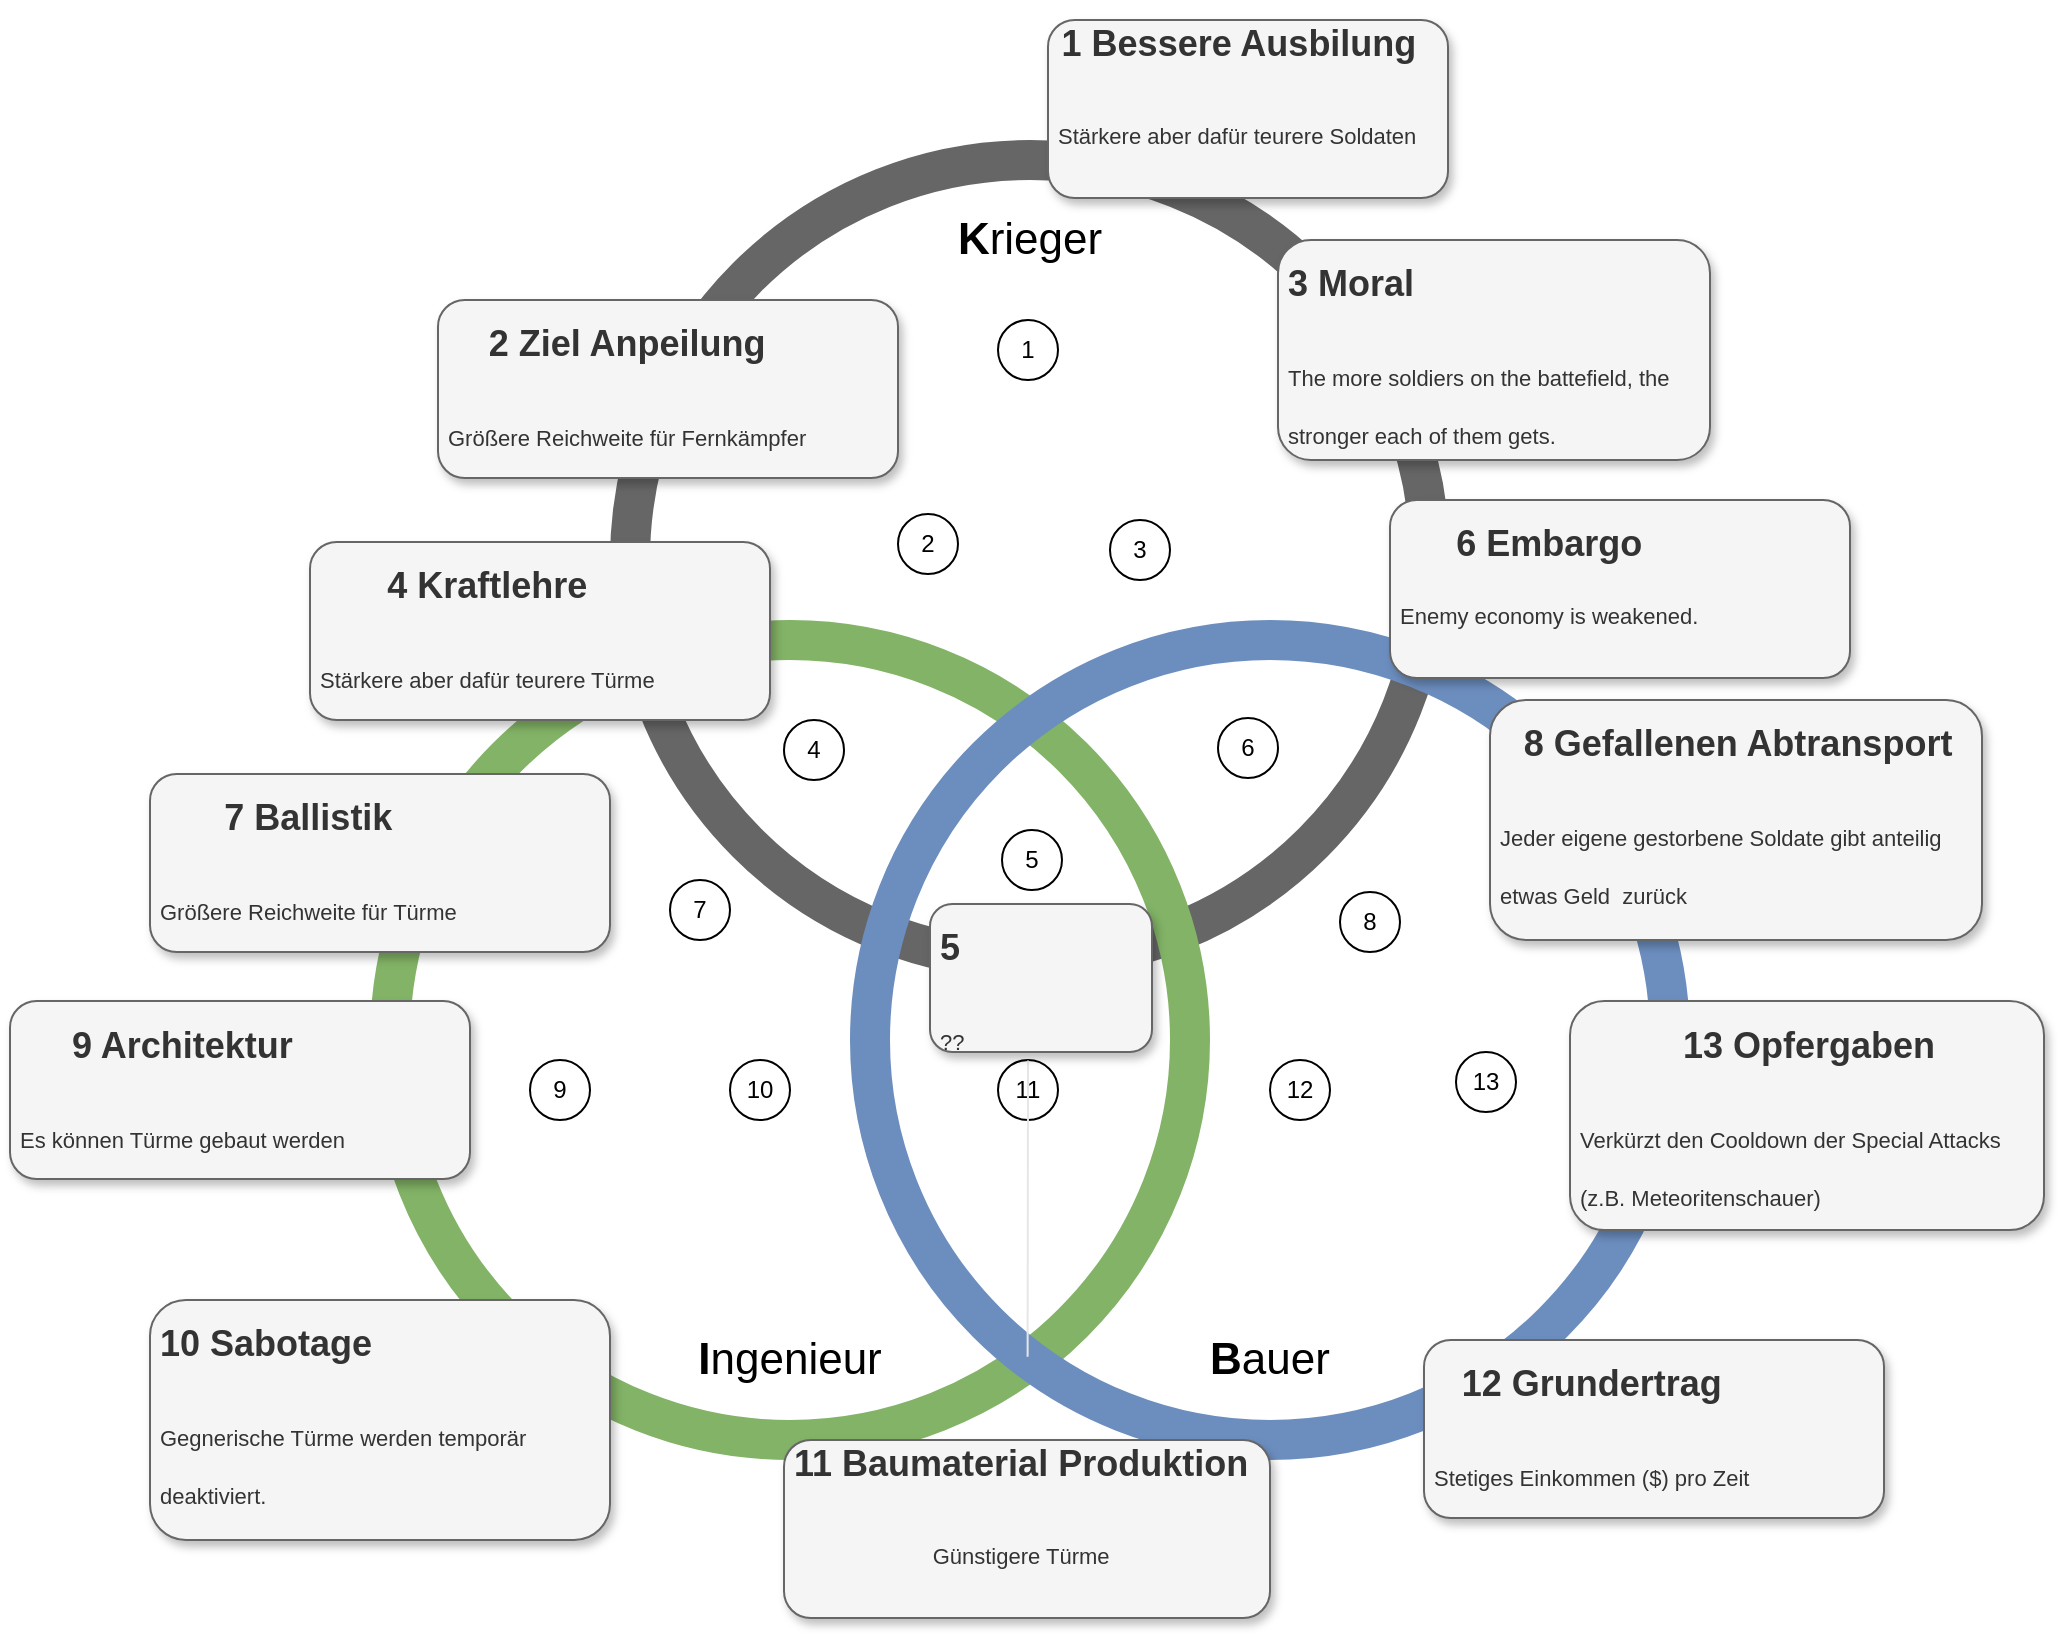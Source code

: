 <mxfile version="14.4.2" type="device"><diagram id="kkpnZdPEQ47nMjyWJejf" name="Page-1"><mxGraphModel dx="2249" dy="1941" grid="1" gridSize="10" guides="1" tooltips="1" connect="1" arrows="1" fold="1" page="1" pageScale="1" pageWidth="827" pageHeight="1169" math="0" shadow="0"><root><mxCell id="0"/><mxCell id="1" parent="0"/><mxCell id="7t-cK4l555jzZCbj4ujc-2" value="" style="ellipse;whiteSpace=wrap;html=1;aspect=fixed;strokeColor=#666666;fontColor=#333333;gradientColor=#ffffff;fillColor=none;strokeWidth=20;" parent="1" vertex="1"><mxGeometry x="200" y="40" width="400" height="400" as="geometry"/></mxCell><mxCell id="7t-cK4l555jzZCbj4ujc-3" value="" style="ellipse;whiteSpace=wrap;html=1;aspect=fixed;strokeColor=#82b366;gradientColor=#ffffff;fillColor=none;strokeWidth=20;" parent="1" vertex="1"><mxGeometry x="80" y="280" width="400" height="400" as="geometry"/></mxCell><mxCell id="7t-cK4l555jzZCbj4ujc-4" value="" style="ellipse;whiteSpace=wrap;html=1;aspect=fixed;strokeColor=#6c8ebf;gradientColor=#ffffff;fillColor=none;strokeWidth=20;" parent="1" vertex="1"><mxGeometry x="320" y="280" width="400" height="400" as="geometry"/></mxCell><mxCell id="7t-cK4l555jzZCbj4ujc-5" value="&lt;font style=&quot;font-size: 22px&quot;&gt;&lt;b&gt;K&lt;/b&gt;rieger&lt;/font&gt;" style="text;html=1;strokeColor=none;fillColor=none;align=center;verticalAlign=middle;whiteSpace=wrap;rounded=0;" parent="1" vertex="1"><mxGeometry x="380" y="70" width="40" height="20" as="geometry"/></mxCell><mxCell id="7t-cK4l555jzZCbj4ujc-6" value="&lt;font style=&quot;font-size: 22px&quot;&gt;&lt;b&gt;I&lt;/b&gt;ngenieur&lt;/font&gt;" style="text;html=1;strokeColor=none;fillColor=none;align=center;verticalAlign=middle;whiteSpace=wrap;rounded=0;" parent="1" vertex="1"><mxGeometry x="260" y="630" width="40" height="20" as="geometry"/></mxCell><mxCell id="7t-cK4l555jzZCbj4ujc-7" value="&lt;font style=&quot;font-size: 22px&quot;&gt;&lt;b&gt;B&lt;/b&gt;auer&lt;/font&gt;" style="text;html=1;strokeColor=none;fillColor=none;align=center;verticalAlign=middle;whiteSpace=wrap;rounded=0;" parent="1" vertex="1"><mxGeometry x="500" y="630" width="40" height="20" as="geometry"/></mxCell><mxCell id="7t-cK4l555jzZCbj4ujc-8" value="1" style="ellipse;whiteSpace=wrap;html=1;aspect=fixed;fillColor=none;gradientColor=#ffffff;" parent="1" vertex="1"><mxGeometry x="384" y="120" width="30" height="30" as="geometry"/></mxCell><mxCell id="7t-cK4l555jzZCbj4ujc-27" value="7" style="ellipse;whiteSpace=wrap;html=1;aspect=fixed;gradientColor=#ffffff;" parent="1" vertex="1"><mxGeometry x="220" y="400" width="30" height="30" as="geometry"/></mxCell><mxCell id="7t-cK4l555jzZCbj4ujc-13" value="9" style="ellipse;whiteSpace=wrap;html=1;aspect=fixed;gradientColor=#ffffff;" parent="1" vertex="1"><mxGeometry x="150" y="490" width="30" height="30" as="geometry"/></mxCell><mxCell id="7t-cK4l555jzZCbj4ujc-36" value="10" style="ellipse;whiteSpace=wrap;html=1;aspect=fixed;gradientColor=#ffffff;" parent="1" vertex="1"><mxGeometry x="250" y="490" width="30" height="30" as="geometry"/></mxCell><mxCell id="7t-cK4l555jzZCbj4ujc-37" value="11" style="ellipse;whiteSpace=wrap;html=1;aspect=fixed;gradientColor=#ffffff;" parent="1" vertex="1"><mxGeometry x="384" y="490" width="30" height="30" as="geometry"/></mxCell><mxCell id="7t-cK4l555jzZCbj4ujc-38" value="" style="endArrow=none;html=1;entryX=0.5;entryY=0.007;entryDx=0;entryDy=0;entryPerimeter=0;exitX=0.197;exitY=0.896;exitDx=0;exitDy=0;exitPerimeter=0;strokeColor=#E6E6E6;" parent="1" source="7t-cK4l555jzZCbj4ujc-4" target="7t-cK4l555jzZCbj4ujc-37" edge="1"><mxGeometry width="50" height="50" relative="1" as="geometry"><mxPoint x="398.8" y="638.4" as="sourcePoint"/><mxPoint x="400" y="42.8" as="targetPoint"/></mxGeometry></mxCell><mxCell id="7t-cK4l555jzZCbj4ujc-39" value="12" style="ellipse;whiteSpace=wrap;html=1;aspect=fixed;gradientColor=#ffffff;" parent="1" vertex="1"><mxGeometry x="520" y="490" width="30" height="30" as="geometry"/></mxCell><mxCell id="7t-cK4l555jzZCbj4ujc-40" value="13" style="ellipse;whiteSpace=wrap;html=1;aspect=fixed;gradientColor=#ffffff;" parent="1" vertex="1"><mxGeometry x="613" y="486" width="30" height="30" as="geometry"/></mxCell><mxCell id="7t-cK4l555jzZCbj4ujc-42" value="8" style="ellipse;whiteSpace=wrap;html=1;aspect=fixed;gradientColor=#ffffff;" parent="1" vertex="1"><mxGeometry x="555" y="406" width="30" height="30" as="geometry"/></mxCell><mxCell id="7t-cK4l555jzZCbj4ujc-43" value="6" style="ellipse;whiteSpace=wrap;html=1;aspect=fixed;gradientColor=#ffffff;" parent="1" vertex="1"><mxGeometry x="494" y="319" width="30" height="30" as="geometry"/></mxCell><mxCell id="7t-cK4l555jzZCbj4ujc-44" value="3" style="ellipse;whiteSpace=wrap;html=1;aspect=fixed;gradientColor=#ffffff;" parent="1" vertex="1"><mxGeometry x="440" y="220" width="30" height="30" as="geometry"/></mxCell><mxCell id="7t-cK4l555jzZCbj4ujc-45" value="5" style="ellipse;whiteSpace=wrap;html=1;aspect=fixed;gradientColor=#ffffff;" parent="1" vertex="1"><mxGeometry x="386" y="375" width="30" height="30" as="geometry"/></mxCell><mxCell id="7t-cK4l555jzZCbj4ujc-46" value="4" style="ellipse;whiteSpace=wrap;html=1;aspect=fixed;gradientColor=#ffffff;" parent="1" vertex="1"><mxGeometry x="277" y="320" width="30" height="30" as="geometry"/></mxCell><mxCell id="7t-cK4l555jzZCbj4ujc-47" value="2" style="ellipse;whiteSpace=wrap;html=1;aspect=fixed;gradientColor=#ffffff;" parent="1" vertex="1"><mxGeometry x="334" y="217" width="30" height="30" as="geometry"/></mxCell><mxCell id="7t-cK4l555jzZCbj4ujc-49" value="&lt;p style=&quot;line-height: 30%&quot;&gt;&lt;/p&gt;&lt;h1 style=&quot;text-align: right ; font-size: 18px&quot;&gt;&lt;font style=&quot;font-size: 18px&quot;&gt;1 Bessere Ausbilung&lt;/font&gt;&lt;/h1&gt;&lt;h1&gt;&lt;span style=&quot;font-weight: 400&quot;&gt;&lt;font style=&quot;font-size: 11px&quot;&gt;Stärkere aber dafür teurere Soldaten&lt;/font&gt;&lt;/span&gt;&lt;/h1&gt;&lt;p&gt;&lt;/p&gt;" style="text;html=1;strokeColor=#666666;spacing=5;spacingTop=-20;whiteSpace=wrap;overflow=hidden;rounded=1;glass=0;fillColor=#f5f5f5;fontColor=#333333;shadow=1;" parent="1" vertex="1"><mxGeometry x="409" y="-30" width="200" height="89" as="geometry"/></mxCell><mxCell id="7t-cK4l555jzZCbj4ujc-50" value="&lt;p style=&quot;line-height: 30%&quot;&gt;&lt;/p&gt;&lt;h1 style=&quot;text-align: center&quot;&gt;&lt;span style=&quot;font-size: 18px&quot;&gt;9 Architektur&lt;/span&gt;&lt;/h1&gt;&lt;h1 style=&quot;text-align: center&quot;&gt;&lt;span style=&quot;font-size: 11px ; font-weight: 400 ; text-align: left&quot;&gt;Es können Türme gebaut werden&lt;/span&gt;&lt;br&gt;&lt;/h1&gt;&lt;p&gt;&lt;/p&gt;" style="text;html=1;strokeColor=#666666;spacing=5;spacingTop=-20;whiteSpace=wrap;overflow=hidden;rounded=1;glass=0;fillColor=#f5f5f5;fontColor=#333333;shadow=1;" parent="1" vertex="1"><mxGeometry x="-110" y="460.5" width="230" height="89" as="geometry"/></mxCell><mxCell id="7t-cK4l555jzZCbj4ujc-51" value="&lt;p style=&quot;line-height: 30%&quot;&gt;&lt;/p&gt;&lt;h1 style=&quot;text-align: center&quot;&gt;&lt;font style=&quot;font-size: 18px&quot;&gt;8 Gefallenen Abtransport&lt;/font&gt;&lt;/h1&gt;&lt;h1&gt;&lt;span style=&quot;font-weight: 400&quot;&gt;&lt;font style=&quot;font-size: 11px&quot;&gt;Jeder eigene gestorbene Soldate gibt anteilig etwas Geld&amp;nbsp; zurück&lt;/font&gt;&lt;/span&gt;&lt;/h1&gt;&lt;p&gt;&lt;/p&gt;" style="text;html=1;strokeColor=#666666;spacing=5;spacingTop=-20;whiteSpace=wrap;overflow=hidden;rounded=1;glass=0;fillColor=#f5f5f5;fontColor=#333333;shadow=1;" parent="1" vertex="1"><mxGeometry x="630" y="310" width="246" height="120" as="geometry"/></mxCell><mxCell id="7t-cK4l555jzZCbj4ujc-52" value="&lt;p style=&quot;line-height: 30%&quot;&gt;&lt;/p&gt;&lt;h1 style=&quot;text-align: center&quot;&gt;&lt;span style=&quot;font-size: 18px&quot;&gt;7 Ballistik&lt;/span&gt;&lt;/h1&gt;&lt;h1 style=&quot;text-align: center&quot;&gt;&lt;span style=&quot;font-size: 11px ; font-weight: 400 ; text-align: left&quot;&gt;Größere Reichweite für Türme&lt;/span&gt;&lt;br&gt;&lt;/h1&gt;&lt;p&gt;&lt;/p&gt;" style="text;html=1;strokeColor=#666666;spacing=5;spacingTop=-20;whiteSpace=wrap;overflow=hidden;rounded=1;glass=0;fillColor=#f5f5f5;fontColor=#333333;shadow=1;" parent="1" vertex="1"><mxGeometry x="-40" y="347" width="230" height="89" as="geometry"/></mxCell><mxCell id="7t-cK4l555jzZCbj4ujc-53" value="&lt;p style=&quot;line-height: 30%&quot;&gt;&lt;/p&gt;&lt;h1 style=&quot;text-align: center&quot;&gt;&lt;span style=&quot;text-align: left ; font-size: 18px&quot;&gt;4 Kraftlehre&lt;/span&gt;&lt;/h1&gt;&lt;h1 style=&quot;text-align: center&quot;&gt;&lt;span style=&quot;font-size: 11px ; font-weight: 400 ; text-align: left&quot;&gt;Stärkere aber dafür teurere Türme&lt;/span&gt;&lt;br&gt;&lt;/h1&gt;&lt;p&gt;&lt;/p&gt;" style="text;html=1;strokeColor=#666666;spacing=5;spacingTop=-20;whiteSpace=wrap;overflow=hidden;rounded=1;glass=0;fillColor=#f5f5f5;fontColor=#333333;shadow=1;" parent="1" vertex="1"><mxGeometry x="40" y="231" width="230" height="89" as="geometry"/></mxCell><mxCell id="7t-cK4l555jzZCbj4ujc-54" value="&lt;p style=&quot;line-height: 30%&quot;&gt;&lt;/p&gt;&lt;h1 style=&quot;text-align: center&quot;&gt;&lt;span style=&quot;text-align: left ; font-size: 18px&quot;&gt;2 Ziel Anpeilung&lt;/span&gt;&lt;/h1&gt;&lt;h1 style=&quot;text-align: center&quot;&gt;&lt;span style=&quot;font-size: 11px ; font-weight: 400 ; text-align: left&quot;&gt;Größere Reichweite für Fernkämpfer&lt;/span&gt;&lt;br&gt;&lt;/h1&gt;&lt;p&gt;&lt;/p&gt;" style="text;html=1;strokeColor=#666666;spacing=5;spacingTop=-20;whiteSpace=wrap;overflow=hidden;rounded=1;glass=0;fillColor=#f5f5f5;fontColor=#333333;shadow=1;" parent="1" vertex="1"><mxGeometry x="104" y="110" width="230" height="89" as="geometry"/></mxCell><mxCell id="7t-cK4l555jzZCbj4ujc-55" value="&lt;p style=&quot;line-height: 30%&quot;&gt;&lt;/p&gt;&lt;h1 style=&quot;text-align: center ; font-size: 18px&quot;&gt;&lt;font style=&quot;font-size: 18px&quot;&gt;11 Baumaterial Produktion&lt;/font&gt;&lt;/h1&gt;&lt;h1 style=&quot;text-align: center&quot;&gt;&lt;span style=&quot;font-weight: 400 ; text-align: left&quot;&gt;&lt;font style=&quot;font-size: 11px&quot;&gt;Günstigere Türme&lt;/font&gt;&lt;/span&gt;&lt;br&gt;&lt;/h1&gt;&lt;p&gt;&lt;/p&gt;" style="text;html=1;strokeColor=#666666;spacing=5;spacingTop=-20;whiteSpace=wrap;overflow=hidden;rounded=1;glass=0;fillColor=#f5f5f5;fontColor=#333333;shadow=1;" parent="1" vertex="1"><mxGeometry x="277" y="680" width="243" height="89" as="geometry"/></mxCell><mxCell id="7t-cK4l555jzZCbj4ujc-56" value="&lt;p style=&quot;line-height: 30%&quot;&gt;&lt;/p&gt;&lt;h1 style=&quot;text-align: center&quot;&gt;&lt;span style=&quot;text-align: left ; font-size: 18px&quot;&gt;6 Embargo&lt;/span&gt;&lt;/h1&gt;&lt;div&gt;&lt;span style=&quot;text-align: left ; font-size: 11px&quot;&gt;Enemy economy is weakened.&lt;/span&gt;&lt;/div&gt;&lt;p&gt;&lt;/p&gt;" style="text;html=1;strokeColor=#666666;spacing=5;spacingTop=-20;whiteSpace=wrap;overflow=hidden;rounded=1;glass=0;fillColor=#f5f5f5;fontColor=#333333;shadow=1;" parent="1" vertex="1"><mxGeometry x="580" y="210" width="230" height="89" as="geometry"/></mxCell><mxCell id="7t-cK4l555jzZCbj4ujc-57" value="&lt;p style=&quot;line-height: 30%&quot;&gt;&lt;/p&gt;&lt;h1&gt;&lt;span style=&quot;font-size: 18px&quot;&gt;10 Sabotage&lt;/span&gt;&lt;/h1&gt;&lt;h1&gt;&lt;font style=&quot;font-size: 11px ; font-weight: normal&quot;&gt;Gegnerische Türme werden temporär deaktiviert.&lt;/font&gt;&lt;/h1&gt;&lt;p&gt;&lt;/p&gt;" style="text;html=1;strokeColor=#666666;spacing=5;spacingTop=-20;whiteSpace=wrap;overflow=hidden;rounded=1;glass=0;fillColor=#f5f5f5;fontColor=#333333;shadow=1;" parent="1" vertex="1"><mxGeometry x="-40" y="610" width="230" height="120" as="geometry"/></mxCell><mxCell id="7t-cK4l555jzZCbj4ujc-58" value="&lt;p style=&quot;line-height: 30%&quot;&gt;&lt;/p&gt;&lt;h1 style=&quot;text-align: center&quot;&gt;&lt;span style=&quot;text-align: left ; font-size: 18px&quot;&gt;12 Grundertrag&lt;/span&gt;&lt;/h1&gt;&lt;h1 style=&quot;text-align: left&quot;&gt;&lt;span style=&quot;font-size: 11px ; font-weight: 400&quot;&gt;Stetiges Einkommen ($) pro Zeit&lt;/span&gt;&lt;/h1&gt;&lt;p&gt;&lt;/p&gt;" style="text;html=1;strokeColor=#666666;spacing=5;spacingTop=-20;whiteSpace=wrap;overflow=hidden;rounded=1;glass=0;fillColor=#f5f5f5;fontColor=#333333;shadow=1;" parent="1" vertex="1"><mxGeometry x="597" y="630" width="230" height="89" as="geometry"/></mxCell><mxCell id="7t-cK4l555jzZCbj4ujc-59" value="&lt;p style=&quot;line-height: 30%&quot;&gt;&lt;/p&gt;&lt;h1 style=&quot;text-align: center&quot;&gt;&lt;span style=&quot;text-align: left ; font-size: 18px&quot;&gt;13 Opfergaben&lt;/span&gt;&lt;/h1&gt;&lt;h1 style=&quot;text-align: left&quot;&gt;&lt;span style=&quot;font-size: 11px ; font-weight: 400&quot;&gt;Verkürzt den Cooldown der Special Attacks (z.B. Meteoritenschauer)&lt;/span&gt;&lt;/h1&gt;&lt;p&gt;&lt;/p&gt;" style="text;html=1;strokeColor=#666666;spacing=5;spacingTop=-20;whiteSpace=wrap;overflow=hidden;rounded=1;glass=0;fillColor=#f5f5f5;fontColor=#333333;shadow=1;" parent="1" vertex="1"><mxGeometry x="670" y="460.5" width="237" height="114.5" as="geometry"/></mxCell><mxCell id="7t-cK4l555jzZCbj4ujc-60" value="&lt;p style=&quot;line-height: 30%&quot;&gt;&lt;/p&gt;&lt;h1 style=&quot;text-align: left&quot;&gt;&lt;span style=&quot;font-size: 18px&quot;&gt;5&lt;/span&gt;&lt;/h1&gt;&lt;h1 style=&quot;text-align: center&quot;&gt;&lt;span style=&quot;font-size: 11px ; font-weight: 400 ; text-align: left&quot;&gt;??&lt;/span&gt;&lt;br&gt;&lt;/h1&gt;&lt;p&gt;&lt;/p&gt;" style="text;html=1;strokeColor=#666666;spacing=5;spacingTop=-20;whiteSpace=wrap;overflow=hidden;rounded=1;glass=0;fillColor=#f5f5f5;fontColor=#333333;shadow=1;" parent="1" vertex="1"><mxGeometry x="350" y="412" width="111" height="74" as="geometry"/></mxCell><mxCell id="QxcSIYD6oWvNj96vanTk-1" value="&lt;p style=&quot;line-height: 30%&quot;&gt;&lt;/p&gt;&lt;h1 style=&quot;text-align: left&quot;&gt;&lt;span style=&quot;font-size: 18px&quot;&gt;3 Moral&lt;/span&gt;&lt;/h1&gt;&lt;h1 style=&quot;text-align: left&quot;&gt;&lt;span style=&quot;font-size: 11px ; font-weight: 400&quot;&gt;The more soldiers on the battefield, the stronger each of them gets.&lt;/span&gt;&lt;/h1&gt;&lt;p&gt;&lt;/p&gt;" style="text;html=1;strokeColor=#666666;spacing=5;spacingTop=-20;whiteSpace=wrap;overflow=hidden;rounded=1;glass=0;fillColor=#f5f5f5;fontColor=#333333;shadow=1;" parent="1" vertex="1"><mxGeometry x="524" y="80" width="216" height="110" as="geometry"/></mxCell></root></mxGraphModel></diagram></mxfile>